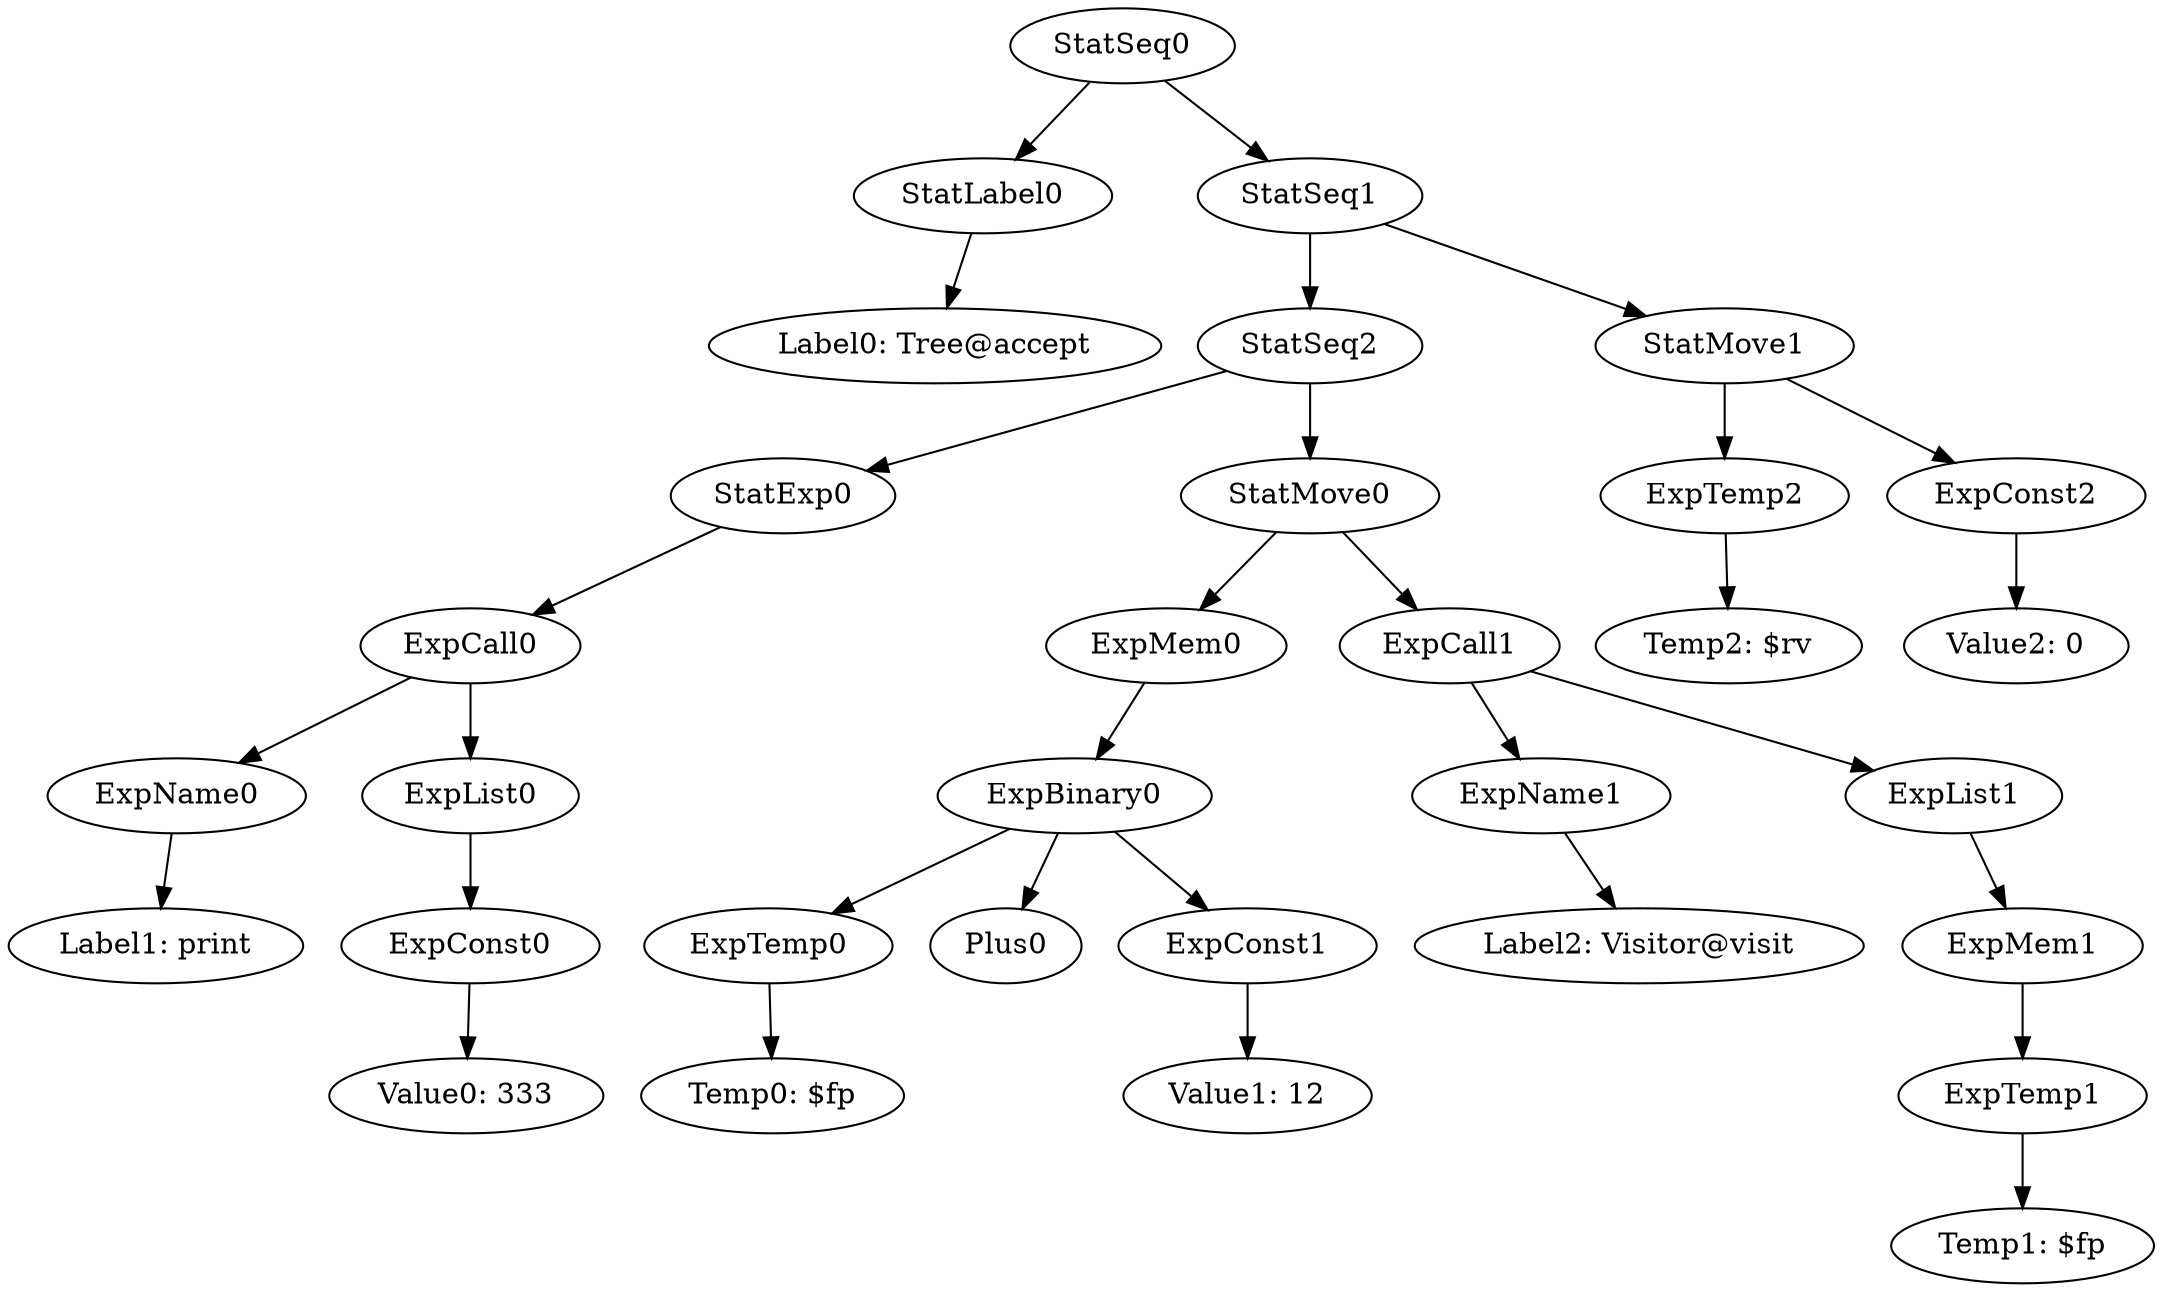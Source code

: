 digraph {
	ordering = out;
	ExpConst2 -> "Value2: 0";
	ExpTemp2 -> "Temp2: $rv";
	ExpTemp1 -> "Temp1: $fp";
	StatMove0 -> ExpMem0;
	StatMove0 -> ExpCall1;
	ExpMem0 -> ExpBinary0;
	StatMove1 -> ExpTemp2;
	StatMove1 -> ExpConst2;
	ExpList1 -> ExpMem1;
	ExpName1 -> "Label2: Visitor@visit";
	ExpConst1 -> "Value1: 12";
	ExpName0 -> "Label1: print";
	StatSeq0 -> StatLabel0;
	StatSeq0 -> StatSeq1;
	StatSeq1 -> StatSeq2;
	StatSeq1 -> StatMove1;
	ExpCall0 -> ExpName0;
	ExpCall0 -> ExpList0;
	StatSeq2 -> StatExp0;
	StatSeq2 -> StatMove0;
	StatLabel0 -> "Label0: Tree@accept";
	ExpMem1 -> ExpTemp1;
	ExpConst0 -> "Value0: 333";
	ExpCall1 -> ExpName1;
	ExpCall1 -> ExpList1;
	ExpList0 -> ExpConst0;
	StatExp0 -> ExpCall0;
	ExpTemp0 -> "Temp0: $fp";
	ExpBinary0 -> ExpTemp0;
	ExpBinary0 -> Plus0;
	ExpBinary0 -> ExpConst1;
}

